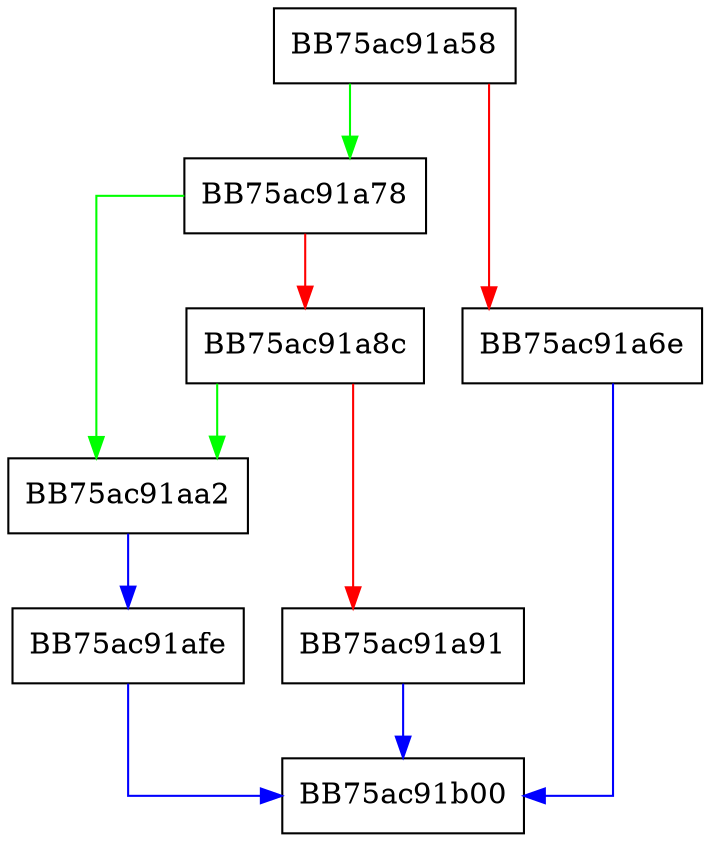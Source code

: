 digraph Initialize {
  node [shape="box"];
  graph [splines=ortho];
  BB75ac91a58 -> BB75ac91a78 [color="green"];
  BB75ac91a58 -> BB75ac91a6e [color="red"];
  BB75ac91a6e -> BB75ac91b00 [color="blue"];
  BB75ac91a78 -> BB75ac91aa2 [color="green"];
  BB75ac91a78 -> BB75ac91a8c [color="red"];
  BB75ac91a8c -> BB75ac91aa2 [color="green"];
  BB75ac91a8c -> BB75ac91a91 [color="red"];
  BB75ac91a91 -> BB75ac91b00 [color="blue"];
  BB75ac91aa2 -> BB75ac91afe [color="blue"];
  BB75ac91afe -> BB75ac91b00 [color="blue"];
}